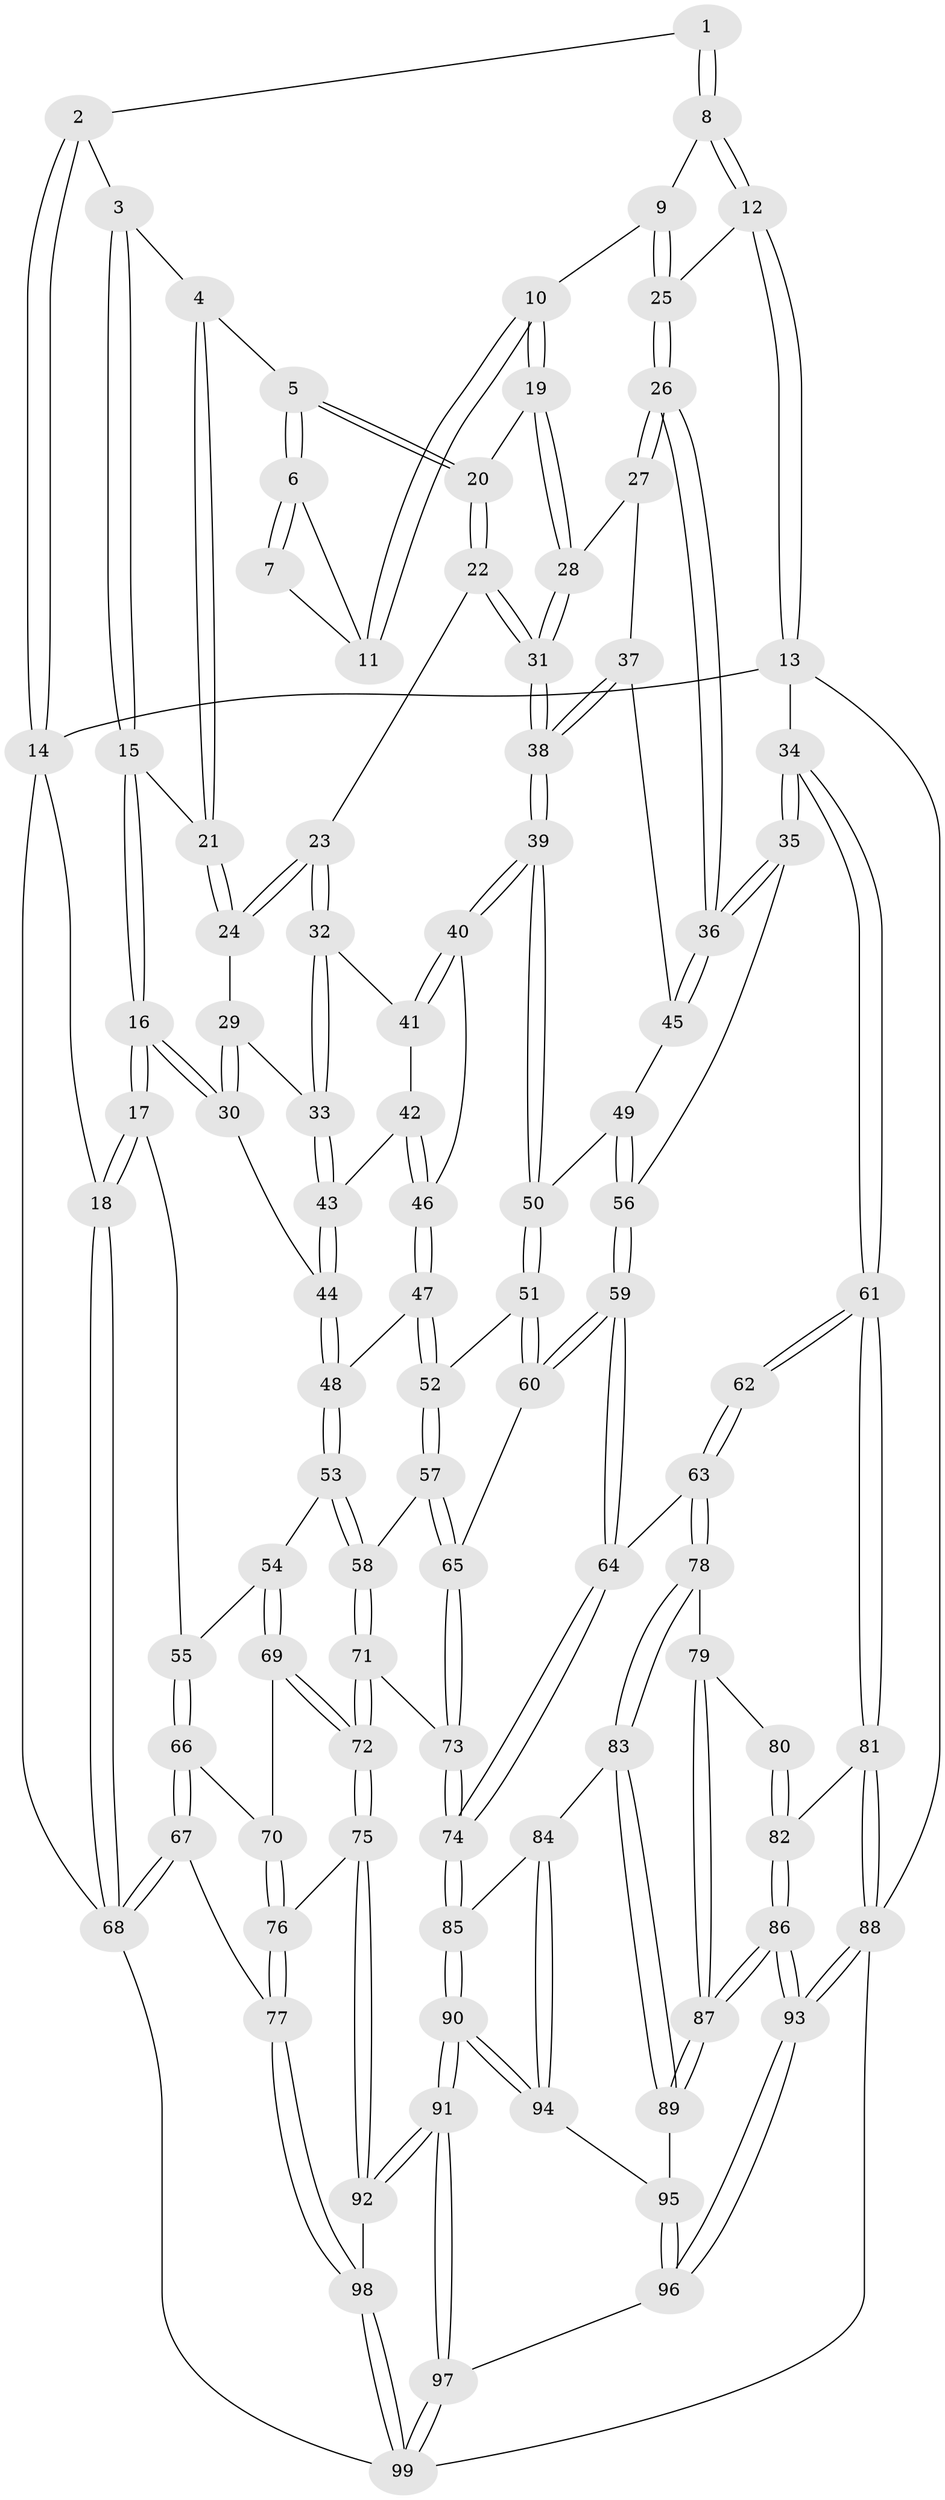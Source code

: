 // coarse degree distribution, {3: 0.11594202898550725, 5: 0.463768115942029, 4: 0.2898550724637681, 6: 0.13043478260869565}
// Generated by graph-tools (version 1.1) at 2025/52/02/27/25 19:52:40]
// undirected, 99 vertices, 244 edges
graph export_dot {
graph [start="1"]
  node [color=gray90,style=filled];
  1 [pos="+0.7557188035576758+0"];
  2 [pos="+0.31349591314610054+0"];
  3 [pos="+0.33309711497887595+0"];
  4 [pos="+0.5209843769072654+0.11096070343235614"];
  5 [pos="+0.604251392390743+0.1383655000238065"];
  6 [pos="+0.631070866991876+0.09978716800095423"];
  7 [pos="+0.7179317533351429+0"];
  8 [pos="+0.9865883320457278+0"];
  9 [pos="+0.7957942952660914+0.17158001566707426"];
  10 [pos="+0.7934581618652212+0.17157760364757163"];
  11 [pos="+0.7565057144028753+0.11554122557578303"];
  12 [pos="+1+0"];
  13 [pos="+1+0"];
  14 [pos="+0+0"];
  15 [pos="+0.2989387173451651+0.11574626228897196"];
  16 [pos="+0.20429701412326287+0.3045504460575389"];
  17 [pos="+0.04731733613636562+0.3664258829911084"];
  18 [pos="+0+0.3563304919614774"];
  19 [pos="+0.7163337535901999+0.20574668054185236"];
  20 [pos="+0.6222292427070585+0.18047688179500698"];
  21 [pos="+0.447636424285911+0.20521062819209027"];
  22 [pos="+0.5867476783740501+0.27160583798393645"];
  23 [pos="+0.5513654675050591+0.27667718681702586"];
  24 [pos="+0.44760527484733875+0.2238032464607472"];
  25 [pos="+0.8741926191021194+0.22464432042964613"];
  26 [pos="+0.8998858889322016+0.31333820835817167"];
  27 [pos="+0.7501929828909358+0.30252357771993077"];
  28 [pos="+0.7351649213646292+0.2941469446749666"];
  29 [pos="+0.43758236171826026+0.23755741623705634"];
  30 [pos="+0.29139580922877556+0.3271212294317064"];
  31 [pos="+0.629666255802844+0.3612021216973677"];
  32 [pos="+0.49273538434229824+0.32699345572696936"];
  33 [pos="+0.46906535821506135+0.3295603360140204"];
  34 [pos="+1+0.46103739332694615"];
  35 [pos="+0.9764372804886919+0.403097613578012"];
  36 [pos="+0.956123885372884+0.387540214855206"];
  37 [pos="+0.7486272498158902+0.39031269954076375"];
  38 [pos="+0.6291858245358821+0.3897773987164296"];
  39 [pos="+0.6250767754146435+0.39953125833125985"];
  40 [pos="+0.5620049037265262+0.400186354237411"];
  41 [pos="+0.5020097669292923+0.34429383790141815"];
  42 [pos="+0.4933664216877837+0.4054550784894839"];
  43 [pos="+0.45401131942860357+0.3406071568488645"];
  44 [pos="+0.36145054869502174+0.3758143780258542"];
  45 [pos="+0.7685102748825343+0.40221325140452246"];
  46 [pos="+0.4974130473676934+0.4222084538876354"];
  47 [pos="+0.4861430293521335+0.433481945408796"];
  48 [pos="+0.40953307040105746+0.46163766989094157"];
  49 [pos="+0.7349898971600443+0.4843796830363835"];
  50 [pos="+0.6346252507142306+0.47648957298574873"];
  51 [pos="+0.6317911332929783+0.4826298490415654"];
  52 [pos="+0.5782314931635202+0.5315998243513805"];
  53 [pos="+0.4076956061213949+0.48940115178586413"];
  54 [pos="+0.31825996810872376+0.5665540017224459"];
  55 [pos="+0.13959020063033636+0.4751834776082226"];
  56 [pos="+0.8004438675850938+0.5317265570126137"];
  57 [pos="+0.5764265769838912+0.5343254682670842"];
  58 [pos="+0.5149828119394142+0.5843117257096995"];
  59 [pos="+0.7770059257608264+0.6259042537219421"];
  60 [pos="+0.7251975324598501+0.618027070033176"];
  61 [pos="+1+0.4895254389707547"];
  62 [pos="+0.9754291345118605+0.6208563445499059"];
  63 [pos="+0.816004322045351+0.6778870178142936"];
  64 [pos="+0.8067794359655356+0.6709642532633603"];
  65 [pos="+0.6665489480400832+0.6399854138650867"];
  66 [pos="+0.18377660875910523+0.6890413003245165"];
  67 [pos="+0.11651503285149664+0.8171354001215948"];
  68 [pos="+0+0.7720816751952835"];
  69 [pos="+0.3320626846096509+0.6344888123703794"];
  70 [pos="+0.30735495322123546+0.6617052531266306"];
  71 [pos="+0.49914267668470513+0.6803512187255695"];
  72 [pos="+0.4817217184723143+0.6945372797018964"];
  73 [pos="+0.6079182692089248+0.7038160595192585"];
  74 [pos="+0.6528559856630679+0.761760211747674"];
  75 [pos="+0.44092415199808865+0.8497201982883749"];
  76 [pos="+0.31141434514614597+0.8237573695095438"];
  77 [pos="+0.1687281115426192+0.8609352765424624"];
  78 [pos="+0.8214795269135874+0.7058777983578906"];
  79 [pos="+0.8606476219375464+0.7347187788418008"];
  80 [pos="+0.9373304794164133+0.7532922887780142"];
  81 [pos="+1+0.5483697347225173"];
  82 [pos="+0.946283447606338+0.7655261722969063"];
  83 [pos="+0.7967741556726028+0.7904681228084013"];
  84 [pos="+0.7826362998281052+0.8075369330332509"];
  85 [pos="+0.6537483512579239+0.767352080394687"];
  86 [pos="+0.9844073643692242+0.8923722815037107"];
  87 [pos="+0.9284914266734624+0.8592421910166943"];
  88 [pos="+1+1"];
  89 [pos="+0.9084055322348508+0.8542252885412198"];
  90 [pos="+0.6065355472135865+0.955471381646015"];
  91 [pos="+0.5637869949270662+1"];
  92 [pos="+0.47641755135545244+0.9130569260900869"];
  93 [pos="+1+1"];
  94 [pos="+0.7817762945871705+0.8113868651300544"];
  95 [pos="+0.8041668910722672+0.8722452885434598"];
  96 [pos="+0.7728471891797343+1"];
  97 [pos="+0.5819249987462466+1"];
  98 [pos="+0.1876851654376945+0.9692328185450131"];
  99 [pos="+0.21428508546048297+1"];
  1 -- 2;
  1 -- 8;
  1 -- 8;
  2 -- 3;
  2 -- 14;
  2 -- 14;
  3 -- 4;
  3 -- 15;
  3 -- 15;
  4 -- 5;
  4 -- 21;
  4 -- 21;
  5 -- 6;
  5 -- 6;
  5 -- 20;
  5 -- 20;
  6 -- 7;
  6 -- 7;
  6 -- 11;
  7 -- 11;
  8 -- 9;
  8 -- 12;
  8 -- 12;
  9 -- 10;
  9 -- 25;
  9 -- 25;
  10 -- 11;
  10 -- 11;
  10 -- 19;
  10 -- 19;
  12 -- 13;
  12 -- 13;
  12 -- 25;
  13 -- 14;
  13 -- 34;
  13 -- 88;
  14 -- 18;
  14 -- 68;
  15 -- 16;
  15 -- 16;
  15 -- 21;
  16 -- 17;
  16 -- 17;
  16 -- 30;
  16 -- 30;
  17 -- 18;
  17 -- 18;
  17 -- 55;
  18 -- 68;
  18 -- 68;
  19 -- 20;
  19 -- 28;
  19 -- 28;
  20 -- 22;
  20 -- 22;
  21 -- 24;
  21 -- 24;
  22 -- 23;
  22 -- 31;
  22 -- 31;
  23 -- 24;
  23 -- 24;
  23 -- 32;
  23 -- 32;
  24 -- 29;
  25 -- 26;
  25 -- 26;
  26 -- 27;
  26 -- 27;
  26 -- 36;
  26 -- 36;
  27 -- 28;
  27 -- 37;
  28 -- 31;
  28 -- 31;
  29 -- 30;
  29 -- 30;
  29 -- 33;
  30 -- 44;
  31 -- 38;
  31 -- 38;
  32 -- 33;
  32 -- 33;
  32 -- 41;
  33 -- 43;
  33 -- 43;
  34 -- 35;
  34 -- 35;
  34 -- 61;
  34 -- 61;
  35 -- 36;
  35 -- 36;
  35 -- 56;
  36 -- 45;
  36 -- 45;
  37 -- 38;
  37 -- 38;
  37 -- 45;
  38 -- 39;
  38 -- 39;
  39 -- 40;
  39 -- 40;
  39 -- 50;
  39 -- 50;
  40 -- 41;
  40 -- 41;
  40 -- 46;
  41 -- 42;
  42 -- 43;
  42 -- 46;
  42 -- 46;
  43 -- 44;
  43 -- 44;
  44 -- 48;
  44 -- 48;
  45 -- 49;
  46 -- 47;
  46 -- 47;
  47 -- 48;
  47 -- 52;
  47 -- 52;
  48 -- 53;
  48 -- 53;
  49 -- 50;
  49 -- 56;
  49 -- 56;
  50 -- 51;
  50 -- 51;
  51 -- 52;
  51 -- 60;
  51 -- 60;
  52 -- 57;
  52 -- 57;
  53 -- 54;
  53 -- 58;
  53 -- 58;
  54 -- 55;
  54 -- 69;
  54 -- 69;
  55 -- 66;
  55 -- 66;
  56 -- 59;
  56 -- 59;
  57 -- 58;
  57 -- 65;
  57 -- 65;
  58 -- 71;
  58 -- 71;
  59 -- 60;
  59 -- 60;
  59 -- 64;
  59 -- 64;
  60 -- 65;
  61 -- 62;
  61 -- 62;
  61 -- 81;
  61 -- 81;
  62 -- 63;
  62 -- 63;
  63 -- 64;
  63 -- 78;
  63 -- 78;
  64 -- 74;
  64 -- 74;
  65 -- 73;
  65 -- 73;
  66 -- 67;
  66 -- 67;
  66 -- 70;
  67 -- 68;
  67 -- 68;
  67 -- 77;
  68 -- 99;
  69 -- 70;
  69 -- 72;
  69 -- 72;
  70 -- 76;
  70 -- 76;
  71 -- 72;
  71 -- 72;
  71 -- 73;
  72 -- 75;
  72 -- 75;
  73 -- 74;
  73 -- 74;
  74 -- 85;
  74 -- 85;
  75 -- 76;
  75 -- 92;
  75 -- 92;
  76 -- 77;
  76 -- 77;
  77 -- 98;
  77 -- 98;
  78 -- 79;
  78 -- 83;
  78 -- 83;
  79 -- 80;
  79 -- 87;
  79 -- 87;
  80 -- 82;
  80 -- 82;
  81 -- 82;
  81 -- 88;
  81 -- 88;
  82 -- 86;
  82 -- 86;
  83 -- 84;
  83 -- 89;
  83 -- 89;
  84 -- 85;
  84 -- 94;
  84 -- 94;
  85 -- 90;
  85 -- 90;
  86 -- 87;
  86 -- 87;
  86 -- 93;
  86 -- 93;
  87 -- 89;
  87 -- 89;
  88 -- 93;
  88 -- 93;
  88 -- 99;
  89 -- 95;
  90 -- 91;
  90 -- 91;
  90 -- 94;
  90 -- 94;
  91 -- 92;
  91 -- 92;
  91 -- 97;
  91 -- 97;
  92 -- 98;
  93 -- 96;
  93 -- 96;
  94 -- 95;
  95 -- 96;
  95 -- 96;
  96 -- 97;
  97 -- 99;
  97 -- 99;
  98 -- 99;
  98 -- 99;
}
